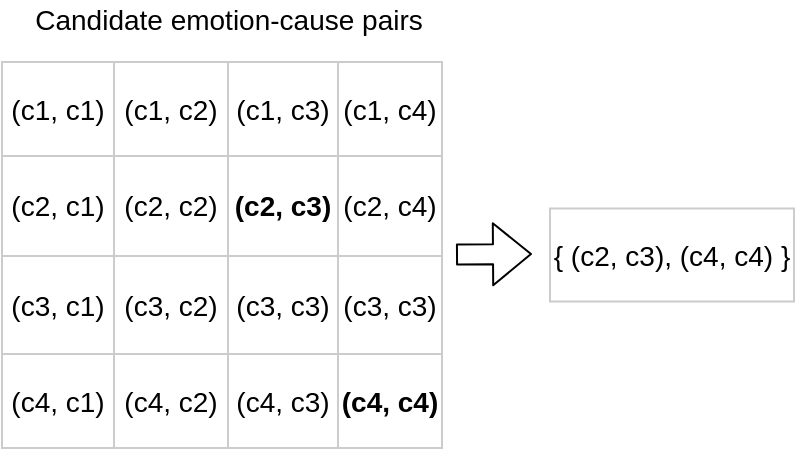 <mxfile version="14.8.6" type="github">
  <diagram id="MBqKtfXBQmt_tBr0Ig7z" name="Page-1">
    <mxGraphModel dx="898" dy="439" grid="0" gridSize="10" guides="1" tooltips="1" connect="1" arrows="1" fold="1" page="1" pageScale="1" pageWidth="440" pageHeight="250" background="none" math="0" shadow="0">
      <root>
        <mxCell id="0" />
        <mxCell id="1" parent="0" />
        <mxCell id="mURmj63mKeEpH5D8UC5u-1" value="" style="shape=table;startSize=0;container=1;collapsible=0;childLayout=tableLayout;strokeColor=#CCCCCC;" parent="1" vertex="1">
          <mxGeometry x="22" y="44" width="220" height="193" as="geometry" />
        </mxCell>
        <mxCell id="mURmj63mKeEpH5D8UC5u-2" value="" style="shape=partialRectangle;collapsible=0;dropTarget=0;pointerEvents=0;fillColor=none;top=0;left=0;bottom=0;right=0;points=[[0,0.5],[1,0.5]];portConstraint=eastwest;" parent="mURmj63mKeEpH5D8UC5u-1" vertex="1">
          <mxGeometry width="220" height="47" as="geometry" />
        </mxCell>
        <mxCell id="mURmj63mKeEpH5D8UC5u-3" value="&lt;font style=&quot;font-size: 14px&quot;&gt;(c1, c1)&lt;/font&gt;" style="shape=partialRectangle;html=1;whiteSpace=wrap;connectable=0;overflow=hidden;fillColor=none;top=0;left=0;bottom=0;right=0;" parent="mURmj63mKeEpH5D8UC5u-2" vertex="1">
          <mxGeometry width="56" height="47" as="geometry" />
        </mxCell>
        <mxCell id="mURmj63mKeEpH5D8UC5u-4" value="&lt;font style=&quot;font-size: 14px&quot;&gt;(c1, c2)&lt;/font&gt;" style="shape=partialRectangle;html=1;whiteSpace=wrap;connectable=0;overflow=hidden;fillColor=none;top=0;left=0;bottom=0;right=0;" parent="mURmj63mKeEpH5D8UC5u-2" vertex="1">
          <mxGeometry x="56" width="57" height="47" as="geometry" />
        </mxCell>
        <mxCell id="mURmj63mKeEpH5D8UC5u-5" value="&lt;span&gt;&lt;font style=&quot;font-size: 14px&quot;&gt;(c1, c3)&lt;/font&gt;&lt;/span&gt;" style="shape=partialRectangle;html=1;whiteSpace=wrap;connectable=0;overflow=hidden;fillColor=none;top=0;left=0;bottom=0;right=0;" parent="mURmj63mKeEpH5D8UC5u-2" vertex="1">
          <mxGeometry x="113" width="55" height="47" as="geometry" />
        </mxCell>
        <mxCell id="mURmj63mKeEpH5D8UC5u-6" value="&lt;span&gt;&lt;font style=&quot;font-size: 14px&quot;&gt;(c1, c4)&lt;/font&gt;&lt;/span&gt;" style="shape=partialRectangle;html=1;whiteSpace=wrap;connectable=0;overflow=hidden;fillColor=none;top=0;left=0;bottom=0;right=0;" parent="mURmj63mKeEpH5D8UC5u-2" vertex="1">
          <mxGeometry x="168" width="52" height="47" as="geometry" />
        </mxCell>
        <mxCell id="mURmj63mKeEpH5D8UC5u-7" value="" style="shape=partialRectangle;collapsible=0;dropTarget=0;pointerEvents=0;fillColor=none;top=0;left=0;bottom=0;right=0;points=[[0,0.5],[1,0.5]];portConstraint=eastwest;" parent="mURmj63mKeEpH5D8UC5u-1" vertex="1">
          <mxGeometry y="47" width="220" height="50" as="geometry" />
        </mxCell>
        <mxCell id="mURmj63mKeEpH5D8UC5u-8" value="&lt;font style=&quot;font-size: 14px&quot;&gt;(c2, c1)&lt;/font&gt;" style="shape=partialRectangle;html=1;whiteSpace=wrap;connectable=0;overflow=hidden;fillColor=none;top=0;left=0;bottom=0;right=0;" parent="mURmj63mKeEpH5D8UC5u-7" vertex="1">
          <mxGeometry width="56" height="50" as="geometry" />
        </mxCell>
        <mxCell id="mURmj63mKeEpH5D8UC5u-9" value="&lt;span style=&quot;font-size: 14px&quot;&gt;(c2, c2)&lt;/span&gt;" style="shape=partialRectangle;html=1;whiteSpace=wrap;connectable=0;overflow=hidden;fillColor=none;top=0;left=0;bottom=0;right=0;" parent="mURmj63mKeEpH5D8UC5u-7" vertex="1">
          <mxGeometry x="56" width="57" height="50" as="geometry" />
        </mxCell>
        <mxCell id="mURmj63mKeEpH5D8UC5u-10" value="&lt;span style=&quot;font-size: 14px&quot;&gt;&lt;b&gt;(c2, c3)&lt;/b&gt;&lt;/span&gt;" style="shape=partialRectangle;html=1;whiteSpace=wrap;connectable=0;overflow=hidden;fillColor=none;top=0;left=0;bottom=0;right=0;" parent="mURmj63mKeEpH5D8UC5u-7" vertex="1">
          <mxGeometry x="113" width="55" height="50" as="geometry" />
        </mxCell>
        <mxCell id="mURmj63mKeEpH5D8UC5u-11" value="&lt;span style=&quot;font-size: 14px&quot;&gt;(c2, c4)&lt;/span&gt;" style="shape=partialRectangle;html=1;whiteSpace=wrap;connectable=0;overflow=hidden;fillColor=none;top=0;left=0;bottom=0;right=0;" parent="mURmj63mKeEpH5D8UC5u-7" vertex="1">
          <mxGeometry x="168" width="52" height="50" as="geometry" />
        </mxCell>
        <mxCell id="mURmj63mKeEpH5D8UC5u-12" value="" style="shape=partialRectangle;collapsible=0;dropTarget=0;pointerEvents=0;fillColor=none;top=0;left=0;bottom=0;right=0;points=[[0,0.5],[1,0.5]];portConstraint=eastwest;" parent="mURmj63mKeEpH5D8UC5u-1" vertex="1">
          <mxGeometry y="97" width="220" height="49" as="geometry" />
        </mxCell>
        <mxCell id="mURmj63mKeEpH5D8UC5u-13" value="&lt;span style=&quot;font-size: 14px&quot;&gt;(c3, c1)&lt;/span&gt;" style="shape=partialRectangle;html=1;whiteSpace=wrap;connectable=0;overflow=hidden;fillColor=none;top=0;left=0;bottom=0;right=0;" parent="mURmj63mKeEpH5D8UC5u-12" vertex="1">
          <mxGeometry width="56" height="49" as="geometry" />
        </mxCell>
        <mxCell id="mURmj63mKeEpH5D8UC5u-14" value="&lt;span style=&quot;font-size: 14px&quot;&gt;(c3, c2)&lt;/span&gt;" style="shape=partialRectangle;html=1;whiteSpace=wrap;connectable=0;overflow=hidden;fillColor=none;top=0;left=0;bottom=0;right=0;" parent="mURmj63mKeEpH5D8UC5u-12" vertex="1">
          <mxGeometry x="56" width="57" height="49" as="geometry" />
        </mxCell>
        <mxCell id="mURmj63mKeEpH5D8UC5u-15" value="&lt;span style=&quot;font-size: 14px&quot;&gt;(c3, c3)&lt;/span&gt;" style="shape=partialRectangle;html=1;whiteSpace=wrap;connectable=0;overflow=hidden;fillColor=none;top=0;left=0;bottom=0;right=0;" parent="mURmj63mKeEpH5D8UC5u-12" vertex="1">
          <mxGeometry x="113" width="55" height="49" as="geometry" />
        </mxCell>
        <mxCell id="mURmj63mKeEpH5D8UC5u-16" value="&lt;span style=&quot;font-size: 14px&quot;&gt;(c3, c3)&lt;/span&gt;" style="shape=partialRectangle;html=1;whiteSpace=wrap;connectable=0;overflow=hidden;fillColor=none;top=0;left=0;bottom=0;right=0;" parent="mURmj63mKeEpH5D8UC5u-12" vertex="1">
          <mxGeometry x="168" width="52" height="49" as="geometry" />
        </mxCell>
        <mxCell id="mURmj63mKeEpH5D8UC5u-17" value="" style="shape=partialRectangle;collapsible=0;dropTarget=0;pointerEvents=0;fillColor=none;top=0;left=0;bottom=0;right=0;points=[[0,0.5],[1,0.5]];portConstraint=eastwest;" parent="mURmj63mKeEpH5D8UC5u-1" vertex="1">
          <mxGeometry y="146" width="220" height="47" as="geometry" />
        </mxCell>
        <mxCell id="mURmj63mKeEpH5D8UC5u-18" value="&lt;span style=&quot;font-size: 14px&quot;&gt;(c4, c1)&lt;/span&gt;" style="shape=partialRectangle;html=1;whiteSpace=wrap;connectable=0;overflow=hidden;fillColor=none;top=0;left=0;bottom=0;right=0;" parent="mURmj63mKeEpH5D8UC5u-17" vertex="1">
          <mxGeometry width="56" height="47" as="geometry" />
        </mxCell>
        <mxCell id="mURmj63mKeEpH5D8UC5u-19" value="&lt;span style=&quot;font-size: 14px&quot;&gt;(c4, c2)&lt;/span&gt;" style="shape=partialRectangle;html=1;whiteSpace=wrap;connectable=0;overflow=hidden;fillColor=none;top=0;left=0;bottom=0;right=0;" parent="mURmj63mKeEpH5D8UC5u-17" vertex="1">
          <mxGeometry x="56" width="57" height="47" as="geometry" />
        </mxCell>
        <mxCell id="mURmj63mKeEpH5D8UC5u-20" value="&lt;span style=&quot;font-size: 14px&quot;&gt;(c4, c3)&lt;/span&gt;" style="shape=partialRectangle;html=1;whiteSpace=wrap;connectable=0;overflow=hidden;fillColor=none;top=0;left=0;bottom=0;right=0;" parent="mURmj63mKeEpH5D8UC5u-17" vertex="1">
          <mxGeometry x="113" width="55" height="47" as="geometry" />
        </mxCell>
        <mxCell id="mURmj63mKeEpH5D8UC5u-21" value="&lt;span style=&quot;font-size: 14px&quot;&gt;&lt;b&gt;(c4, c4)&lt;/b&gt;&lt;/span&gt;" style="shape=partialRectangle;html=1;whiteSpace=wrap;connectable=0;overflow=hidden;fillColor=none;top=0;left=0;bottom=0;right=0;" parent="mURmj63mKeEpH5D8UC5u-17" vertex="1">
          <mxGeometry x="168" width="52" height="47" as="geometry" />
        </mxCell>
        <mxCell id="mURmj63mKeEpH5D8UC5u-22" value="" style="endArrow=classic;html=1;shape=flexArrow;" parent="1" edge="1">
          <mxGeometry width="50" height="50" relative="1" as="geometry">
            <mxPoint x="249" y="140.25" as="sourcePoint" />
            <mxPoint x="287" y="140" as="targetPoint" />
          </mxGeometry>
        </mxCell>
        <mxCell id="mURmj63mKeEpH5D8UC5u-23" value="&lt;font style=&quot;font-size: 14px&quot;&gt;{ (c2, c3), (c4, c4) }&lt;/font&gt;" style="rounded=0;whiteSpace=wrap;html=1;strokeWidth=1;strokeColor=#CCCCCC;" parent="1" vertex="1">
          <mxGeometry x="296" y="117.25" width="122" height="46.5" as="geometry" />
        </mxCell>
        <mxCell id="mURmj63mKeEpH5D8UC5u-24" value="&lt;font style=&quot;font-size: 14px&quot;&gt;Candidate emotion-cause pairs&lt;/font&gt;" style="text;html=1;strokeColor=none;fillColor=none;align=center;verticalAlign=middle;whiteSpace=wrap;rounded=0;rotation=0;" parent="1" vertex="1">
          <mxGeometry x="29" y="13" width="213" height="20" as="geometry" />
        </mxCell>
      </root>
    </mxGraphModel>
  </diagram>
</mxfile>
